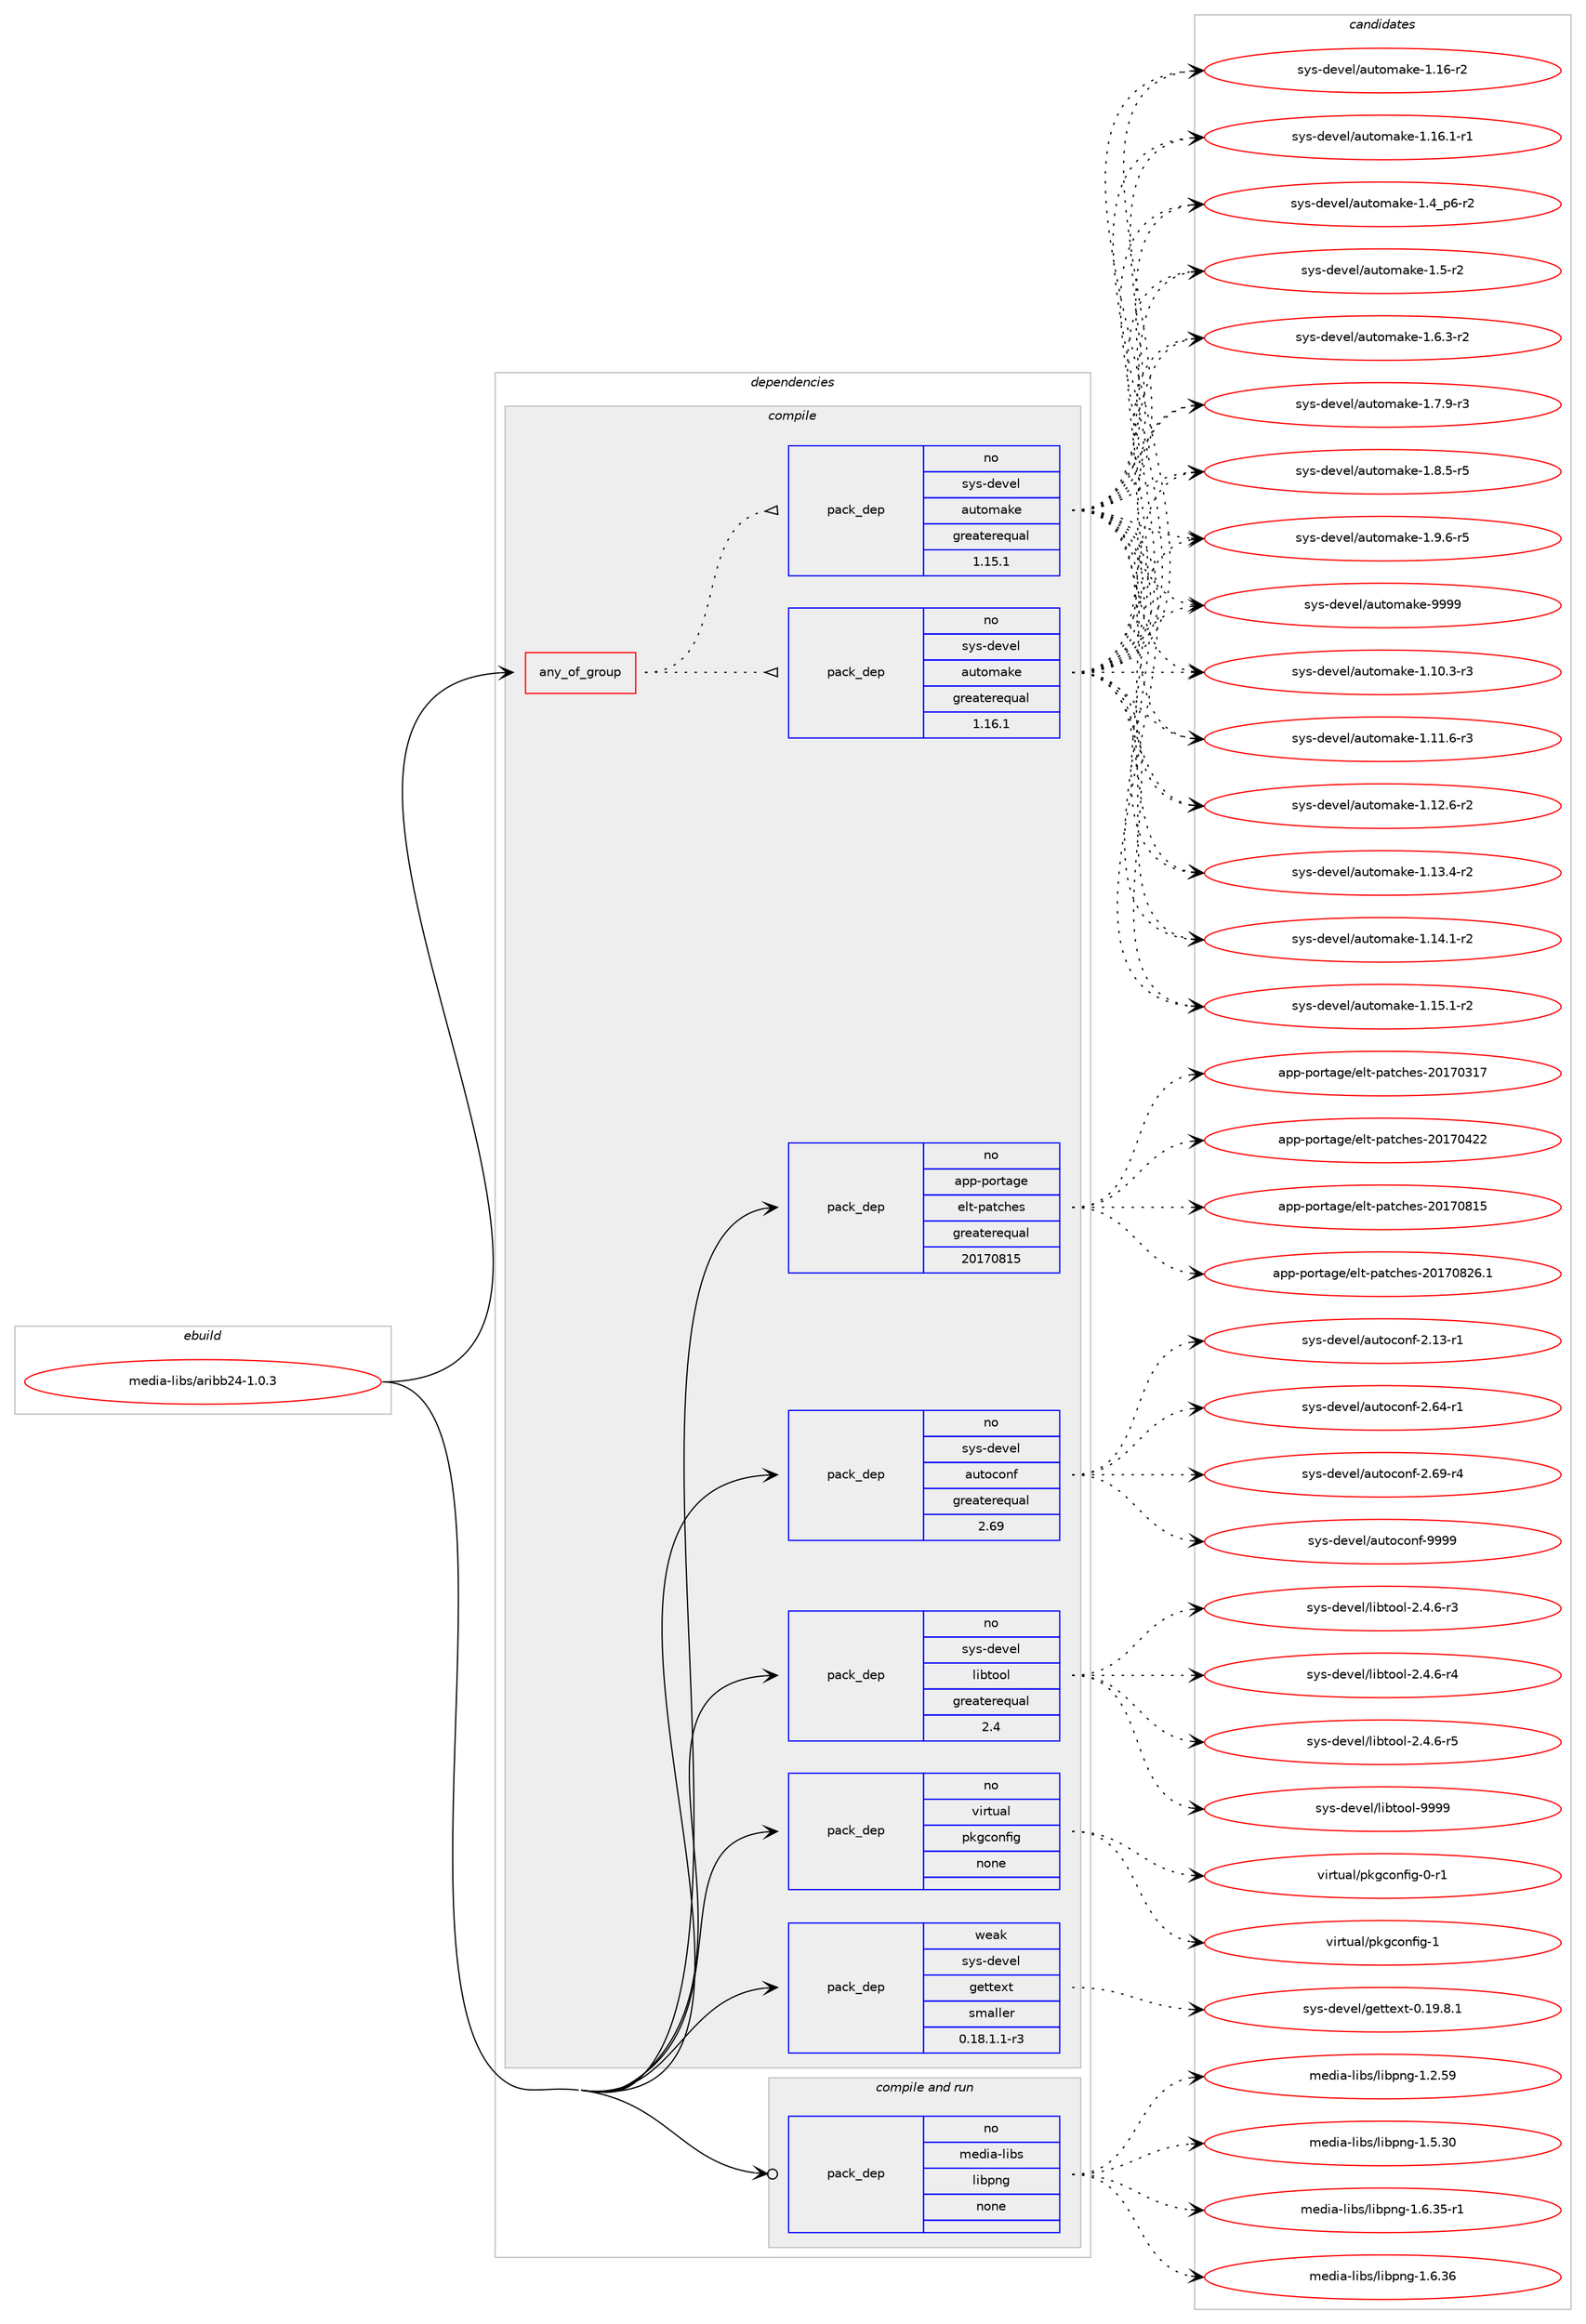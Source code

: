 digraph prolog {

# *************
# Graph options
# *************

newrank=true;
concentrate=true;
compound=true;
graph [rankdir=LR,fontname=Helvetica,fontsize=10,ranksep=1.5];#, ranksep=2.5, nodesep=0.2];
edge  [arrowhead=vee];
node  [fontname=Helvetica,fontsize=10];

# **********
# The ebuild
# **********

subgraph cluster_leftcol {
color=gray;
rank=same;
label=<<i>ebuild</i>>;
id [label="media-libs/aribb24-1.0.3", color=red, width=4, href="../media-libs/aribb24-1.0.3.svg"];
}

# ****************
# The dependencies
# ****************

subgraph cluster_midcol {
color=gray;
label=<<i>dependencies</i>>;
subgraph cluster_compile {
fillcolor="#eeeeee";
style=filled;
label=<<i>compile</i>>;
subgraph any24965 {
dependency1608885 [label=<<TABLE BORDER="0" CELLBORDER="1" CELLSPACING="0" CELLPADDING="4"><TR><TD CELLPADDING="10">any_of_group</TD></TR></TABLE>>, shape=none, color=red];subgraph pack1149734 {
dependency1608886 [label=<<TABLE BORDER="0" CELLBORDER="1" CELLSPACING="0" CELLPADDING="4" WIDTH="220"><TR><TD ROWSPAN="6" CELLPADDING="30">pack_dep</TD></TR><TR><TD WIDTH="110">no</TD></TR><TR><TD>sys-devel</TD></TR><TR><TD>automake</TD></TR><TR><TD>greaterequal</TD></TR><TR><TD>1.16.1</TD></TR></TABLE>>, shape=none, color=blue];
}
dependency1608885:e -> dependency1608886:w [weight=20,style="dotted",arrowhead="oinv"];
subgraph pack1149735 {
dependency1608887 [label=<<TABLE BORDER="0" CELLBORDER="1" CELLSPACING="0" CELLPADDING="4" WIDTH="220"><TR><TD ROWSPAN="6" CELLPADDING="30">pack_dep</TD></TR><TR><TD WIDTH="110">no</TD></TR><TR><TD>sys-devel</TD></TR><TR><TD>automake</TD></TR><TR><TD>greaterequal</TD></TR><TR><TD>1.15.1</TD></TR></TABLE>>, shape=none, color=blue];
}
dependency1608885:e -> dependency1608887:w [weight=20,style="dotted",arrowhead="oinv"];
}
id:e -> dependency1608885:w [weight=20,style="solid",arrowhead="vee"];
subgraph pack1149736 {
dependency1608888 [label=<<TABLE BORDER="0" CELLBORDER="1" CELLSPACING="0" CELLPADDING="4" WIDTH="220"><TR><TD ROWSPAN="6" CELLPADDING="30">pack_dep</TD></TR><TR><TD WIDTH="110">no</TD></TR><TR><TD>app-portage</TD></TR><TR><TD>elt-patches</TD></TR><TR><TD>greaterequal</TD></TR><TR><TD>20170815</TD></TR></TABLE>>, shape=none, color=blue];
}
id:e -> dependency1608888:w [weight=20,style="solid",arrowhead="vee"];
subgraph pack1149737 {
dependency1608889 [label=<<TABLE BORDER="0" CELLBORDER="1" CELLSPACING="0" CELLPADDING="4" WIDTH="220"><TR><TD ROWSPAN="6" CELLPADDING="30">pack_dep</TD></TR><TR><TD WIDTH="110">no</TD></TR><TR><TD>sys-devel</TD></TR><TR><TD>autoconf</TD></TR><TR><TD>greaterequal</TD></TR><TR><TD>2.69</TD></TR></TABLE>>, shape=none, color=blue];
}
id:e -> dependency1608889:w [weight=20,style="solid",arrowhead="vee"];
subgraph pack1149738 {
dependency1608890 [label=<<TABLE BORDER="0" CELLBORDER="1" CELLSPACING="0" CELLPADDING="4" WIDTH="220"><TR><TD ROWSPAN="6" CELLPADDING="30">pack_dep</TD></TR><TR><TD WIDTH="110">no</TD></TR><TR><TD>sys-devel</TD></TR><TR><TD>libtool</TD></TR><TR><TD>greaterequal</TD></TR><TR><TD>2.4</TD></TR></TABLE>>, shape=none, color=blue];
}
id:e -> dependency1608890:w [weight=20,style="solid",arrowhead="vee"];
subgraph pack1149739 {
dependency1608891 [label=<<TABLE BORDER="0" CELLBORDER="1" CELLSPACING="0" CELLPADDING="4" WIDTH="220"><TR><TD ROWSPAN="6" CELLPADDING="30">pack_dep</TD></TR><TR><TD WIDTH="110">no</TD></TR><TR><TD>virtual</TD></TR><TR><TD>pkgconfig</TD></TR><TR><TD>none</TD></TR><TR><TD></TD></TR></TABLE>>, shape=none, color=blue];
}
id:e -> dependency1608891:w [weight=20,style="solid",arrowhead="vee"];
subgraph pack1149740 {
dependency1608892 [label=<<TABLE BORDER="0" CELLBORDER="1" CELLSPACING="0" CELLPADDING="4" WIDTH="220"><TR><TD ROWSPAN="6" CELLPADDING="30">pack_dep</TD></TR><TR><TD WIDTH="110">weak</TD></TR><TR><TD>sys-devel</TD></TR><TR><TD>gettext</TD></TR><TR><TD>smaller</TD></TR><TR><TD>0.18.1.1-r3</TD></TR></TABLE>>, shape=none, color=blue];
}
id:e -> dependency1608892:w [weight=20,style="solid",arrowhead="vee"];
}
subgraph cluster_compileandrun {
fillcolor="#eeeeee";
style=filled;
label=<<i>compile and run</i>>;
subgraph pack1149741 {
dependency1608893 [label=<<TABLE BORDER="0" CELLBORDER="1" CELLSPACING="0" CELLPADDING="4" WIDTH="220"><TR><TD ROWSPAN="6" CELLPADDING="30">pack_dep</TD></TR><TR><TD WIDTH="110">no</TD></TR><TR><TD>media-libs</TD></TR><TR><TD>libpng</TD></TR><TR><TD>none</TD></TR><TR><TD></TD></TR></TABLE>>, shape=none, color=blue];
}
id:e -> dependency1608893:w [weight=20,style="solid",arrowhead="odotvee"];
}
subgraph cluster_run {
fillcolor="#eeeeee";
style=filled;
label=<<i>run</i>>;
}
}

# **************
# The candidates
# **************

subgraph cluster_choices {
rank=same;
color=gray;
label=<<i>candidates</i>>;

subgraph choice1149734 {
color=black;
nodesep=1;
choice11512111545100101118101108479711711611110997107101454946494846514511451 [label="sys-devel/automake-1.10.3-r3", color=red, width=4,href="../sys-devel/automake-1.10.3-r3.svg"];
choice11512111545100101118101108479711711611110997107101454946494946544511451 [label="sys-devel/automake-1.11.6-r3", color=red, width=4,href="../sys-devel/automake-1.11.6-r3.svg"];
choice11512111545100101118101108479711711611110997107101454946495046544511450 [label="sys-devel/automake-1.12.6-r2", color=red, width=4,href="../sys-devel/automake-1.12.6-r2.svg"];
choice11512111545100101118101108479711711611110997107101454946495146524511450 [label="sys-devel/automake-1.13.4-r2", color=red, width=4,href="../sys-devel/automake-1.13.4-r2.svg"];
choice11512111545100101118101108479711711611110997107101454946495246494511450 [label="sys-devel/automake-1.14.1-r2", color=red, width=4,href="../sys-devel/automake-1.14.1-r2.svg"];
choice11512111545100101118101108479711711611110997107101454946495346494511450 [label="sys-devel/automake-1.15.1-r2", color=red, width=4,href="../sys-devel/automake-1.15.1-r2.svg"];
choice1151211154510010111810110847971171161111099710710145494649544511450 [label="sys-devel/automake-1.16-r2", color=red, width=4,href="../sys-devel/automake-1.16-r2.svg"];
choice11512111545100101118101108479711711611110997107101454946495446494511449 [label="sys-devel/automake-1.16.1-r1", color=red, width=4,href="../sys-devel/automake-1.16.1-r1.svg"];
choice115121115451001011181011084797117116111109971071014549465295112544511450 [label="sys-devel/automake-1.4_p6-r2", color=red, width=4,href="../sys-devel/automake-1.4_p6-r2.svg"];
choice11512111545100101118101108479711711611110997107101454946534511450 [label="sys-devel/automake-1.5-r2", color=red, width=4,href="../sys-devel/automake-1.5-r2.svg"];
choice115121115451001011181011084797117116111109971071014549465446514511450 [label="sys-devel/automake-1.6.3-r2", color=red, width=4,href="../sys-devel/automake-1.6.3-r2.svg"];
choice115121115451001011181011084797117116111109971071014549465546574511451 [label="sys-devel/automake-1.7.9-r3", color=red, width=4,href="../sys-devel/automake-1.7.9-r3.svg"];
choice115121115451001011181011084797117116111109971071014549465646534511453 [label="sys-devel/automake-1.8.5-r5", color=red, width=4,href="../sys-devel/automake-1.8.5-r5.svg"];
choice115121115451001011181011084797117116111109971071014549465746544511453 [label="sys-devel/automake-1.9.6-r5", color=red, width=4,href="../sys-devel/automake-1.9.6-r5.svg"];
choice115121115451001011181011084797117116111109971071014557575757 [label="sys-devel/automake-9999", color=red, width=4,href="../sys-devel/automake-9999.svg"];
dependency1608886:e -> choice11512111545100101118101108479711711611110997107101454946494846514511451:w [style=dotted,weight="100"];
dependency1608886:e -> choice11512111545100101118101108479711711611110997107101454946494946544511451:w [style=dotted,weight="100"];
dependency1608886:e -> choice11512111545100101118101108479711711611110997107101454946495046544511450:w [style=dotted,weight="100"];
dependency1608886:e -> choice11512111545100101118101108479711711611110997107101454946495146524511450:w [style=dotted,weight="100"];
dependency1608886:e -> choice11512111545100101118101108479711711611110997107101454946495246494511450:w [style=dotted,weight="100"];
dependency1608886:e -> choice11512111545100101118101108479711711611110997107101454946495346494511450:w [style=dotted,weight="100"];
dependency1608886:e -> choice1151211154510010111810110847971171161111099710710145494649544511450:w [style=dotted,weight="100"];
dependency1608886:e -> choice11512111545100101118101108479711711611110997107101454946495446494511449:w [style=dotted,weight="100"];
dependency1608886:e -> choice115121115451001011181011084797117116111109971071014549465295112544511450:w [style=dotted,weight="100"];
dependency1608886:e -> choice11512111545100101118101108479711711611110997107101454946534511450:w [style=dotted,weight="100"];
dependency1608886:e -> choice115121115451001011181011084797117116111109971071014549465446514511450:w [style=dotted,weight="100"];
dependency1608886:e -> choice115121115451001011181011084797117116111109971071014549465546574511451:w [style=dotted,weight="100"];
dependency1608886:e -> choice115121115451001011181011084797117116111109971071014549465646534511453:w [style=dotted,weight="100"];
dependency1608886:e -> choice115121115451001011181011084797117116111109971071014549465746544511453:w [style=dotted,weight="100"];
dependency1608886:e -> choice115121115451001011181011084797117116111109971071014557575757:w [style=dotted,weight="100"];
}
subgraph choice1149735 {
color=black;
nodesep=1;
choice11512111545100101118101108479711711611110997107101454946494846514511451 [label="sys-devel/automake-1.10.3-r3", color=red, width=4,href="../sys-devel/automake-1.10.3-r3.svg"];
choice11512111545100101118101108479711711611110997107101454946494946544511451 [label="sys-devel/automake-1.11.6-r3", color=red, width=4,href="../sys-devel/automake-1.11.6-r3.svg"];
choice11512111545100101118101108479711711611110997107101454946495046544511450 [label="sys-devel/automake-1.12.6-r2", color=red, width=4,href="../sys-devel/automake-1.12.6-r2.svg"];
choice11512111545100101118101108479711711611110997107101454946495146524511450 [label="sys-devel/automake-1.13.4-r2", color=red, width=4,href="../sys-devel/automake-1.13.4-r2.svg"];
choice11512111545100101118101108479711711611110997107101454946495246494511450 [label="sys-devel/automake-1.14.1-r2", color=red, width=4,href="../sys-devel/automake-1.14.1-r2.svg"];
choice11512111545100101118101108479711711611110997107101454946495346494511450 [label="sys-devel/automake-1.15.1-r2", color=red, width=4,href="../sys-devel/automake-1.15.1-r2.svg"];
choice1151211154510010111810110847971171161111099710710145494649544511450 [label="sys-devel/automake-1.16-r2", color=red, width=4,href="../sys-devel/automake-1.16-r2.svg"];
choice11512111545100101118101108479711711611110997107101454946495446494511449 [label="sys-devel/automake-1.16.1-r1", color=red, width=4,href="../sys-devel/automake-1.16.1-r1.svg"];
choice115121115451001011181011084797117116111109971071014549465295112544511450 [label="sys-devel/automake-1.4_p6-r2", color=red, width=4,href="../sys-devel/automake-1.4_p6-r2.svg"];
choice11512111545100101118101108479711711611110997107101454946534511450 [label="sys-devel/automake-1.5-r2", color=red, width=4,href="../sys-devel/automake-1.5-r2.svg"];
choice115121115451001011181011084797117116111109971071014549465446514511450 [label="sys-devel/automake-1.6.3-r2", color=red, width=4,href="../sys-devel/automake-1.6.3-r2.svg"];
choice115121115451001011181011084797117116111109971071014549465546574511451 [label="sys-devel/automake-1.7.9-r3", color=red, width=4,href="../sys-devel/automake-1.7.9-r3.svg"];
choice115121115451001011181011084797117116111109971071014549465646534511453 [label="sys-devel/automake-1.8.5-r5", color=red, width=4,href="../sys-devel/automake-1.8.5-r5.svg"];
choice115121115451001011181011084797117116111109971071014549465746544511453 [label="sys-devel/automake-1.9.6-r5", color=red, width=4,href="../sys-devel/automake-1.9.6-r5.svg"];
choice115121115451001011181011084797117116111109971071014557575757 [label="sys-devel/automake-9999", color=red, width=4,href="../sys-devel/automake-9999.svg"];
dependency1608887:e -> choice11512111545100101118101108479711711611110997107101454946494846514511451:w [style=dotted,weight="100"];
dependency1608887:e -> choice11512111545100101118101108479711711611110997107101454946494946544511451:w [style=dotted,weight="100"];
dependency1608887:e -> choice11512111545100101118101108479711711611110997107101454946495046544511450:w [style=dotted,weight="100"];
dependency1608887:e -> choice11512111545100101118101108479711711611110997107101454946495146524511450:w [style=dotted,weight="100"];
dependency1608887:e -> choice11512111545100101118101108479711711611110997107101454946495246494511450:w [style=dotted,weight="100"];
dependency1608887:e -> choice11512111545100101118101108479711711611110997107101454946495346494511450:w [style=dotted,weight="100"];
dependency1608887:e -> choice1151211154510010111810110847971171161111099710710145494649544511450:w [style=dotted,weight="100"];
dependency1608887:e -> choice11512111545100101118101108479711711611110997107101454946495446494511449:w [style=dotted,weight="100"];
dependency1608887:e -> choice115121115451001011181011084797117116111109971071014549465295112544511450:w [style=dotted,weight="100"];
dependency1608887:e -> choice11512111545100101118101108479711711611110997107101454946534511450:w [style=dotted,weight="100"];
dependency1608887:e -> choice115121115451001011181011084797117116111109971071014549465446514511450:w [style=dotted,weight="100"];
dependency1608887:e -> choice115121115451001011181011084797117116111109971071014549465546574511451:w [style=dotted,weight="100"];
dependency1608887:e -> choice115121115451001011181011084797117116111109971071014549465646534511453:w [style=dotted,weight="100"];
dependency1608887:e -> choice115121115451001011181011084797117116111109971071014549465746544511453:w [style=dotted,weight="100"];
dependency1608887:e -> choice115121115451001011181011084797117116111109971071014557575757:w [style=dotted,weight="100"];
}
subgraph choice1149736 {
color=black;
nodesep=1;
choice97112112451121111141169710310147101108116451129711699104101115455048495548514955 [label="app-portage/elt-patches-20170317", color=red, width=4,href="../app-portage/elt-patches-20170317.svg"];
choice97112112451121111141169710310147101108116451129711699104101115455048495548525050 [label="app-portage/elt-patches-20170422", color=red, width=4,href="../app-portage/elt-patches-20170422.svg"];
choice97112112451121111141169710310147101108116451129711699104101115455048495548564953 [label="app-portage/elt-patches-20170815", color=red, width=4,href="../app-portage/elt-patches-20170815.svg"];
choice971121124511211111411697103101471011081164511297116991041011154550484955485650544649 [label="app-portage/elt-patches-20170826.1", color=red, width=4,href="../app-portage/elt-patches-20170826.1.svg"];
dependency1608888:e -> choice97112112451121111141169710310147101108116451129711699104101115455048495548514955:w [style=dotted,weight="100"];
dependency1608888:e -> choice97112112451121111141169710310147101108116451129711699104101115455048495548525050:w [style=dotted,weight="100"];
dependency1608888:e -> choice97112112451121111141169710310147101108116451129711699104101115455048495548564953:w [style=dotted,weight="100"];
dependency1608888:e -> choice971121124511211111411697103101471011081164511297116991041011154550484955485650544649:w [style=dotted,weight="100"];
}
subgraph choice1149737 {
color=black;
nodesep=1;
choice1151211154510010111810110847971171161119911111010245504649514511449 [label="sys-devel/autoconf-2.13-r1", color=red, width=4,href="../sys-devel/autoconf-2.13-r1.svg"];
choice1151211154510010111810110847971171161119911111010245504654524511449 [label="sys-devel/autoconf-2.64-r1", color=red, width=4,href="../sys-devel/autoconf-2.64-r1.svg"];
choice1151211154510010111810110847971171161119911111010245504654574511452 [label="sys-devel/autoconf-2.69-r4", color=red, width=4,href="../sys-devel/autoconf-2.69-r4.svg"];
choice115121115451001011181011084797117116111991111101024557575757 [label="sys-devel/autoconf-9999", color=red, width=4,href="../sys-devel/autoconf-9999.svg"];
dependency1608889:e -> choice1151211154510010111810110847971171161119911111010245504649514511449:w [style=dotted,weight="100"];
dependency1608889:e -> choice1151211154510010111810110847971171161119911111010245504654524511449:w [style=dotted,weight="100"];
dependency1608889:e -> choice1151211154510010111810110847971171161119911111010245504654574511452:w [style=dotted,weight="100"];
dependency1608889:e -> choice115121115451001011181011084797117116111991111101024557575757:w [style=dotted,weight="100"];
}
subgraph choice1149738 {
color=black;
nodesep=1;
choice1151211154510010111810110847108105981161111111084550465246544511451 [label="sys-devel/libtool-2.4.6-r3", color=red, width=4,href="../sys-devel/libtool-2.4.6-r3.svg"];
choice1151211154510010111810110847108105981161111111084550465246544511452 [label="sys-devel/libtool-2.4.6-r4", color=red, width=4,href="../sys-devel/libtool-2.4.6-r4.svg"];
choice1151211154510010111810110847108105981161111111084550465246544511453 [label="sys-devel/libtool-2.4.6-r5", color=red, width=4,href="../sys-devel/libtool-2.4.6-r5.svg"];
choice1151211154510010111810110847108105981161111111084557575757 [label="sys-devel/libtool-9999", color=red, width=4,href="../sys-devel/libtool-9999.svg"];
dependency1608890:e -> choice1151211154510010111810110847108105981161111111084550465246544511451:w [style=dotted,weight="100"];
dependency1608890:e -> choice1151211154510010111810110847108105981161111111084550465246544511452:w [style=dotted,weight="100"];
dependency1608890:e -> choice1151211154510010111810110847108105981161111111084550465246544511453:w [style=dotted,weight="100"];
dependency1608890:e -> choice1151211154510010111810110847108105981161111111084557575757:w [style=dotted,weight="100"];
}
subgraph choice1149739 {
color=black;
nodesep=1;
choice11810511411611797108471121071039911111010210510345484511449 [label="virtual/pkgconfig-0-r1", color=red, width=4,href="../virtual/pkgconfig-0-r1.svg"];
choice1181051141161179710847112107103991111101021051034549 [label="virtual/pkgconfig-1", color=red, width=4,href="../virtual/pkgconfig-1.svg"];
dependency1608891:e -> choice11810511411611797108471121071039911111010210510345484511449:w [style=dotted,weight="100"];
dependency1608891:e -> choice1181051141161179710847112107103991111101021051034549:w [style=dotted,weight="100"];
}
subgraph choice1149740 {
color=black;
nodesep=1;
choice1151211154510010111810110847103101116116101120116454846495746564649 [label="sys-devel/gettext-0.19.8.1", color=red, width=4,href="../sys-devel/gettext-0.19.8.1.svg"];
dependency1608892:e -> choice1151211154510010111810110847103101116116101120116454846495746564649:w [style=dotted,weight="100"];
}
subgraph choice1149741 {
color=black;
nodesep=1;
choice109101100105974510810598115471081059811211010345494650465357 [label="media-libs/libpng-1.2.59", color=red, width=4,href="../media-libs/libpng-1.2.59.svg"];
choice109101100105974510810598115471081059811211010345494653465148 [label="media-libs/libpng-1.5.30", color=red, width=4,href="../media-libs/libpng-1.5.30.svg"];
choice1091011001059745108105981154710810598112110103454946544651534511449 [label="media-libs/libpng-1.6.35-r1", color=red, width=4,href="../media-libs/libpng-1.6.35-r1.svg"];
choice109101100105974510810598115471081059811211010345494654465154 [label="media-libs/libpng-1.6.36", color=red, width=4,href="../media-libs/libpng-1.6.36.svg"];
dependency1608893:e -> choice109101100105974510810598115471081059811211010345494650465357:w [style=dotted,weight="100"];
dependency1608893:e -> choice109101100105974510810598115471081059811211010345494653465148:w [style=dotted,weight="100"];
dependency1608893:e -> choice1091011001059745108105981154710810598112110103454946544651534511449:w [style=dotted,weight="100"];
dependency1608893:e -> choice109101100105974510810598115471081059811211010345494654465154:w [style=dotted,weight="100"];
}
}

}
